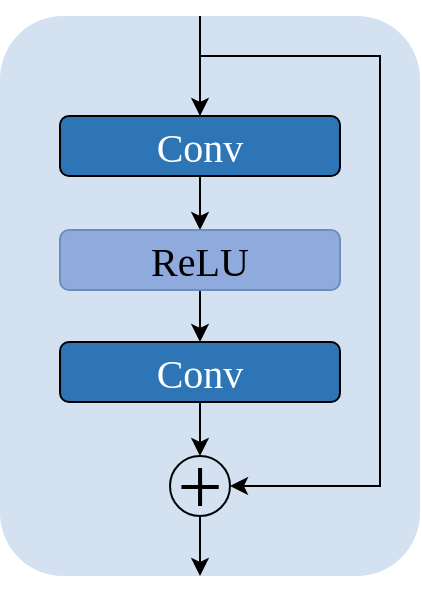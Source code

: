<mxfile version="24.7.17">
  <diagram name="第 1 页" id="temUkVN_BuvwDPNhmD6f">
    <mxGraphModel dx="1185" dy="627" grid="1" gridSize="10" guides="1" tooltips="1" connect="1" arrows="1" fold="1" page="1" pageScale="1" pageWidth="827" pageHeight="1169" math="0" shadow="0">
      <root>
        <mxCell id="0" />
        <mxCell id="1" parent="0" />
        <mxCell id="SQS7vyjTyptjjihE2VLE-5" value="" style="rounded=1;whiteSpace=wrap;html=1;fillColor=#D4e1f1;strokeColor=none;" vertex="1" parent="1">
          <mxGeometry x="190" y="150" width="210" height="280" as="geometry" />
        </mxCell>
        <mxCell id="SQS7vyjTyptjjihE2VLE-12" style="edgeStyle=orthogonalEdgeStyle;rounded=0;orthogonalLoop=1;jettySize=auto;html=1;entryX=0.5;entryY=0;entryDx=0;entryDy=0;" edge="1" parent="1" source="SQS7vyjTyptjjihE2VLE-6" target="SQS7vyjTyptjjihE2VLE-8">
          <mxGeometry relative="1" as="geometry" />
        </mxCell>
        <mxCell id="SQS7vyjTyptjjihE2VLE-16" style="edgeStyle=orthogonalEdgeStyle;rounded=0;orthogonalLoop=1;jettySize=auto;html=1;exitX=1;exitY=0.5;exitDx=0;exitDy=0;entryX=1;entryY=0.5;entryDx=0;entryDy=0;" edge="1" parent="1" source="SQS7vyjTyptjjihE2VLE-6" target="SQS7vyjTyptjjihE2VLE-9">
          <mxGeometry relative="1" as="geometry">
            <Array as="points">
              <mxPoint x="290" y="215" />
              <mxPoint x="290" y="170" />
              <mxPoint x="380" y="170" />
              <mxPoint x="380" y="385" />
            </Array>
          </mxGeometry>
        </mxCell>
        <mxCell id="SQS7vyjTyptjjihE2VLE-6" value="&lt;font color=&quot;#ffffff&quot; style=&quot;font-size: 20px;&quot; face=&quot;Times New Roman&quot;&gt;Conv&lt;/font&gt;" style="rounded=1;whiteSpace=wrap;html=1;fillColor=#2e75b6;" vertex="1" parent="1">
          <mxGeometry x="220" y="200" width="140" height="30" as="geometry" />
        </mxCell>
        <mxCell id="SQS7vyjTyptjjihE2VLE-15" style="edgeStyle=orthogonalEdgeStyle;rounded=0;orthogonalLoop=1;jettySize=auto;html=1;entryX=0.5;entryY=0;entryDx=0;entryDy=0;" edge="1" parent="1" source="SQS7vyjTyptjjihE2VLE-7" target="SQS7vyjTyptjjihE2VLE-9">
          <mxGeometry relative="1" as="geometry" />
        </mxCell>
        <mxCell id="SQS7vyjTyptjjihE2VLE-7" value="&lt;font color=&quot;#ffffff&quot; style=&quot;font-size: 20px;&quot; face=&quot;Times New Roman&quot;&gt;Conv&lt;/font&gt;" style="rounded=1;whiteSpace=wrap;html=1;fontSize=20;fillColor=#2e75b6;" vertex="1" parent="1">
          <mxGeometry x="220" y="313" width="140" height="30" as="geometry" />
        </mxCell>
        <mxCell id="SQS7vyjTyptjjihE2VLE-14" style="edgeStyle=orthogonalEdgeStyle;rounded=0;orthogonalLoop=1;jettySize=auto;html=1;entryX=0.5;entryY=0;entryDx=0;entryDy=0;" edge="1" parent="1" source="SQS7vyjTyptjjihE2VLE-8" target="SQS7vyjTyptjjihE2VLE-7">
          <mxGeometry relative="1" as="geometry" />
        </mxCell>
        <mxCell id="SQS7vyjTyptjjihE2VLE-8" value="&lt;font style=&quot;font-size: 20px;&quot; face=&quot;Times New Roman&quot;&gt;ReLU&lt;/font&gt;" style="rounded=1;whiteSpace=wrap;html=1;fillColor=#8faadc;strokeColor=#6c8ebf;" vertex="1" parent="1">
          <mxGeometry x="220" y="257" width="140" height="30" as="geometry" />
        </mxCell>
        <mxCell id="SQS7vyjTyptjjihE2VLE-17" style="edgeStyle=orthogonalEdgeStyle;rounded=0;orthogonalLoop=1;jettySize=auto;html=1;" edge="1" parent="1" source="SQS7vyjTyptjjihE2VLE-9">
          <mxGeometry relative="1" as="geometry">
            <mxPoint x="290" y="430" as="targetPoint" />
          </mxGeometry>
        </mxCell>
        <mxCell id="SQS7vyjTyptjjihE2VLE-9" value="&lt;font face=&quot;Times New Roman&quot; style=&quot;font-size: 40px;&quot;&gt;+&lt;/font&gt;" style="ellipse;whiteSpace=wrap;html=1;aspect=fixed;fillColor=none;" vertex="1" parent="1">
          <mxGeometry x="275" y="370" width="30" height="30" as="geometry" />
        </mxCell>
        <mxCell id="SQS7vyjTyptjjihE2VLE-10" value="" style="endArrow=classic;html=1;rounded=0;entryX=0.5;entryY=0;entryDx=0;entryDy=0;" edge="1" parent="1" target="SQS7vyjTyptjjihE2VLE-6">
          <mxGeometry width="50" height="50" relative="1" as="geometry">
            <mxPoint x="290" y="150" as="sourcePoint" />
            <mxPoint x="300" y="70" as="targetPoint" />
          </mxGeometry>
        </mxCell>
      </root>
    </mxGraphModel>
  </diagram>
</mxfile>
